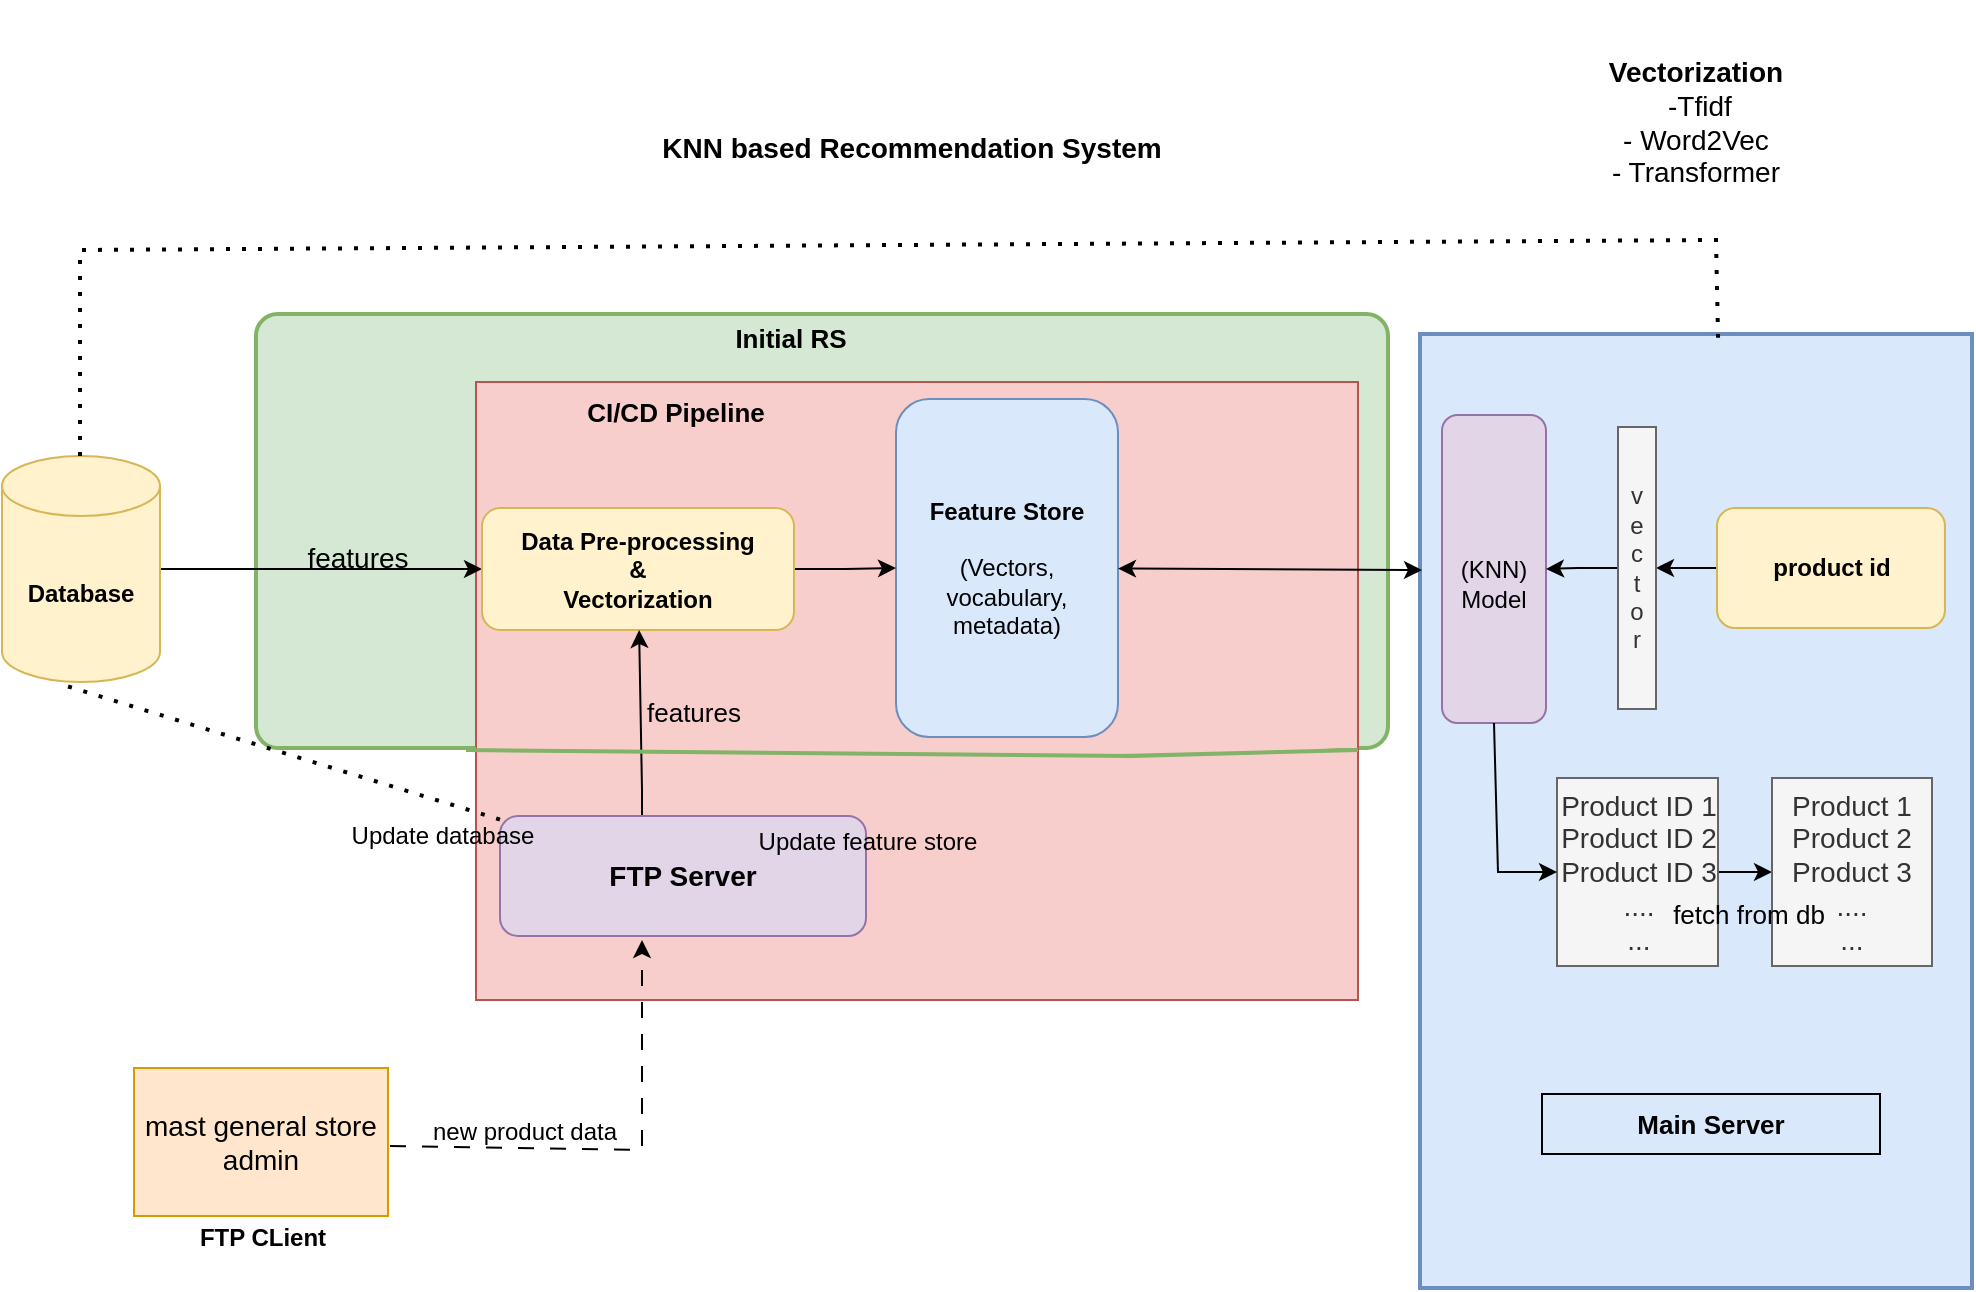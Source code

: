 <mxfile version="20.8.24" type="device"><diagram name="Page-1" id="VkMhyV6LF0ZRVqs4BnRL"><mxGraphModel dx="1690" dy="1011" grid="0" gridSize="10" guides="1" tooltips="1" connect="1" arrows="1" fold="1" page="0" pageScale="1" pageWidth="850" pageHeight="1100" background="none" math="0" shadow="0"><root><mxCell id="0"/><mxCell id="1" parent="0"/><mxCell id="2xVG-4W8yD5Tyyzpdjnp-6" value="" style="rounded=0;whiteSpace=wrap;html=1;strokeWidth=2;fillColor=#dae8fc;strokeColor=#6c8ebf;" parent="1" vertex="1"><mxGeometry x="696" y="106" width="276" height="477" as="geometry"/></mxCell><mxCell id="nMsr1zRD3ZIYj-x7eJeK-38" value="" style="rounded=1;whiteSpace=wrap;html=1;fontSize=14;fillColor=#d5e8d4;strokeColor=#82b366;arcSize=5;strokeWidth=2;gradientColor=none;perimeterSpacing=2;" parent="1" vertex="1"><mxGeometry x="114" y="96" width="566" height="217" as="geometry"/></mxCell><mxCell id="2xVG-4W8yD5Tyyzpdjnp-5" value="" style="rounded=0;whiteSpace=wrap;html=1;fillColor=#f8cecc;strokeColor=#b85450;" parent="1" vertex="1"><mxGeometry x="224" y="130" width="441" height="309" as="geometry"/></mxCell><mxCell id="nMsr1zRD3ZIYj-x7eJeK-5" value="" style="edgeStyle=orthogonalEdgeStyle;rounded=0;orthogonalLoop=1;jettySize=auto;html=1;" parent="1" source="nMsr1zRD3ZIYj-x7eJeK-1" target="nMsr1zRD3ZIYj-x7eJeK-4" edge="1"><mxGeometry relative="1" as="geometry"/></mxCell><mxCell id="nMsr1zRD3ZIYj-x7eJeK-1" value="&lt;b&gt;Database&lt;/b&gt;" style="shape=cylinder3;whiteSpace=wrap;html=1;boundedLbl=1;backgroundOutline=1;size=15;fillColor=#fff2cc;strokeColor=#d6b656;" parent="1" vertex="1"><mxGeometry x="-13" y="167" width="79" height="113" as="geometry"/></mxCell><mxCell id="nMsr1zRD3ZIYj-x7eJeK-3" value="&lt;b&gt;Feature Store&lt;br&gt;&lt;/b&gt;&lt;br&gt;(Vectors, vocabulary, metadata)" style="rounded=1;whiteSpace=wrap;html=1;fillColor=#dae8fc;strokeColor=#6c8ebf;" parent="1" vertex="1"><mxGeometry x="434" y="138.5" width="111" height="169" as="geometry"/></mxCell><mxCell id="nMsr1zRD3ZIYj-x7eJeK-6" value="" style="edgeStyle=orthogonalEdgeStyle;rounded=0;orthogonalLoop=1;jettySize=auto;html=1;" parent="1" source="nMsr1zRD3ZIYj-x7eJeK-4" target="nMsr1zRD3ZIYj-x7eJeK-3" edge="1"><mxGeometry relative="1" as="geometry"/></mxCell><mxCell id="nMsr1zRD3ZIYj-x7eJeK-4" value="&lt;b&gt;Data Pre-processing &lt;/b&gt;&lt;br&gt;&lt;b&gt;&amp;amp; &lt;/b&gt;&lt;br&gt;&lt;b&gt;Vectorization&lt;/b&gt;" style="rounded=1;whiteSpace=wrap;html=1;fillColor=#fff2cc;strokeColor=#d6b656;" parent="1" vertex="1"><mxGeometry x="227" y="193" width="156" height="61" as="geometry"/></mxCell><mxCell id="nMsr1zRD3ZIYj-x7eJeK-24" value="" style="edgeStyle=orthogonalEdgeStyle;rounded=0;orthogonalLoop=1;jettySize=auto;html=1;" parent="1" source="nMsr1zRD3ZIYj-x7eJeK-13" target="nMsr1zRD3ZIYj-x7eJeK-23" edge="1"><mxGeometry relative="1" as="geometry"/></mxCell><mxCell id="nMsr1zRD3ZIYj-x7eJeK-13" value="&lt;b&gt;product id&lt;/b&gt;" style="rounded=1;whiteSpace=wrap;html=1;fillColor=#fff2cc;strokeColor=#d6b656;" parent="1" vertex="1"><mxGeometry x="844.5" y="193" width="114" height="60" as="geometry"/></mxCell><mxCell id="nMsr1zRD3ZIYj-x7eJeK-17" value="&lt;br&gt;(KNN)&lt;br&gt;Model" style="rounded=1;whiteSpace=wrap;html=1;fillColor=#e1d5e7;strokeColor=#9673a6;" parent="1" vertex="1"><mxGeometry x="707" y="146.5" width="52" height="154" as="geometry"/></mxCell><mxCell id="nMsr1zRD3ZIYj-x7eJeK-20" value="" style="endArrow=classic;startArrow=classic;html=1;rounded=0;" parent="1" source="nMsr1zRD3ZIYj-x7eJeK-3" edge="1"><mxGeometry width="50" height="50" relative="1" as="geometry"><mxPoint x="534" y="319" as="sourcePoint"/><mxPoint x="697" y="224" as="targetPoint"/></mxGeometry></mxCell><mxCell id="nMsr1zRD3ZIYj-x7eJeK-25" value="" style="edgeStyle=orthogonalEdgeStyle;rounded=0;orthogonalLoop=1;jettySize=auto;html=1;" parent="1" source="nMsr1zRD3ZIYj-x7eJeK-23" target="nMsr1zRD3ZIYj-x7eJeK-17" edge="1"><mxGeometry relative="1" as="geometry"/></mxCell><mxCell id="nMsr1zRD3ZIYj-x7eJeK-23" value="v&lt;br&gt;e&lt;br&gt;c&lt;br&gt;t&lt;br&gt;o&lt;br&gt;r&lt;br&gt;" style="rounded=0;whiteSpace=wrap;html=1;fillColor=#f5f5f5;fontColor=#333333;strokeColor=#666666;" parent="1" vertex="1"><mxGeometry x="795" y="152.5" width="19" height="141" as="geometry"/></mxCell><mxCell id="2xVG-4W8yD5Tyyzpdjnp-9" value="" style="edgeStyle=orthogonalEdgeStyle;rounded=0;orthogonalLoop=1;jettySize=auto;html=1;fontSize=13;" parent="1" source="nMsr1zRD3ZIYj-x7eJeK-29" target="2xVG-4W8yD5Tyyzpdjnp-8" edge="1"><mxGeometry relative="1" as="geometry"/></mxCell><mxCell id="nMsr1zRD3ZIYj-x7eJeK-29" value="&lt;font style=&quot;font-size: 14px;&quot;&gt;Product ID 1&lt;br&gt;Product ID 2&lt;br&gt;Product ID 3&lt;br&gt;....&lt;br&gt;...&lt;br&gt;&lt;/font&gt;" style="text;html=1;strokeColor=#666666;fillColor=#f5f5f5;align=center;verticalAlign=middle;whiteSpace=wrap;rounded=0;fontColor=#333333;" parent="1" vertex="1"><mxGeometry x="764.5" y="328" width="80.5" height="94" as="geometry"/></mxCell><mxCell id="nMsr1zRD3ZIYj-x7eJeK-32" value="" style="endArrow=classic;html=1;rounded=0;fontSize=14;exitX=0.5;exitY=1;exitDx=0;exitDy=0;" parent="1" source="nMsr1zRD3ZIYj-x7eJeK-17" target="nMsr1zRD3ZIYj-x7eJeK-29" edge="1"><mxGeometry width="50" height="50" relative="1" as="geometry"><mxPoint x="648" y="392.5" as="sourcePoint"/><mxPoint x="846" y="380" as="targetPoint"/><Array as="points"><mxPoint x="735" y="375"/></Array></mxGeometry></mxCell><mxCell id="nMsr1zRD3ZIYj-x7eJeK-34" value="mast general store admin" style="rounded=0;whiteSpace=wrap;html=1;fontSize=14;fillColor=#ffe6cc;strokeColor=#d79b00;" parent="1" vertex="1"><mxGeometry x="53" y="473" width="127" height="74" as="geometry"/></mxCell><mxCell id="nMsr1zRD3ZIYj-x7eJeK-37" value="" style="endArrow=classic;html=1;rounded=0;fontSize=14;dashed=1;dashPattern=8 8;" parent="1" edge="1"><mxGeometry width="50" height="50" relative="1" as="geometry"><mxPoint x="181" y="512" as="sourcePoint"/><mxPoint x="307" y="409" as="targetPoint"/><Array as="points"><mxPoint x="307" y="514"/></Array></mxGeometry></mxCell><mxCell id="nMsr1zRD3ZIYj-x7eJeK-47" value="" style="endArrow=classic;html=1;rounded=0;fontSize=14;" parent="1" target="nMsr1zRD3ZIYj-x7eJeK-4" edge="1"><mxGeometry width="50" height="50" relative="1" as="geometry"><mxPoint x="302" y="358" as="sourcePoint"/><mxPoint x="186" y="307.5" as="targetPoint"/><Array as="points"><mxPoint x="307" y="356"/><mxPoint x="307" y="334"/></Array></mxGeometry></mxCell><mxCell id="nMsr1zRD3ZIYj-x7eJeK-50" value="features" style="text;html=1;strokeColor=none;fillColor=none;align=center;verticalAlign=middle;whiteSpace=wrap;rounded=0;fontSize=14;" parent="1" vertex="1"><mxGeometry x="118" y="203" width="94" height="30" as="geometry"/></mxCell><mxCell id="nMsr1zRD3ZIYj-x7eJeK-51" value="&lt;b&gt;FTP Server&lt;/b&gt;" style="rounded=1;whiteSpace=wrap;html=1;fontSize=14;fillColor=#e1d5e7;strokeColor=#9673a6;" parent="1" vertex="1"><mxGeometry x="236" y="347" width="183" height="60" as="geometry"/></mxCell><mxCell id="T_lMRFGht4-FSUSGF8X_-1" value="&lt;b&gt;&lt;font style=&quot;font-size: 14px;&quot;&gt;KNN based Recommendation System&lt;/font&gt;&lt;/b&gt;" style="text;html=1;strokeColor=none;fillColor=none;align=center;verticalAlign=middle;whiteSpace=wrap;rounded=0;" parent="1" vertex="1"><mxGeometry x="190" y="-20" width="504" height="65" as="geometry"/></mxCell><mxCell id="dZ7VmrF92mtocScNV6TC-1" value="new product data" style="text;html=1;align=center;verticalAlign=middle;resizable=0;points=[];autosize=1;strokeColor=none;fillColor=none;" parent="1" vertex="1"><mxGeometry x="193" y="492" width="110" height="26" as="geometry"/></mxCell><mxCell id="dZ7VmrF92mtocScNV6TC-2" value="Update database" style="text;html=1;align=center;verticalAlign=middle;resizable=0;points=[];autosize=1;strokeColor=none;fillColor=none;" parent="1" vertex="1"><mxGeometry x="152" y="344" width="109" height="26" as="geometry"/></mxCell><mxCell id="dZ7VmrF92mtocScNV6TC-4" value="&lt;font style=&quot;font-size: 14px;&quot;&gt;&lt;b&gt;Vectorization&lt;/b&gt;&lt;br&gt;&amp;nbsp;-Tfidf&lt;br&gt;- Word2Vec&lt;br&gt;- Transformer&lt;/font&gt;" style="text;html=1;strokeColor=none;fillColor=none;align=center;verticalAlign=middle;whiteSpace=wrap;rounded=0;" parent="1" vertex="1"><mxGeometry x="716" y="-61" width="236" height="122" as="geometry"/></mxCell><mxCell id="2xVG-4W8yD5Tyyzpdjnp-1" value="" style="endArrow=none;dashed=1;html=1;dashPattern=1 3;strokeWidth=2;rounded=0;" parent="1" source="nMsr1zRD3ZIYj-x7eJeK-51" edge="1"><mxGeometry width="50" height="50" relative="1" as="geometry"><mxPoint x="39" y="329.5" as="sourcePoint"/><mxPoint x="16" y="281" as="targetPoint"/></mxGeometry></mxCell><mxCell id="2xVG-4W8yD5Tyyzpdjnp-3" value="&lt;b&gt;FTP CLient&lt;/b&gt;" style="text;html=1;align=center;verticalAlign=middle;resizable=0;points=[];autosize=1;strokeColor=none;fillColor=none;" parent="1" vertex="1"><mxGeometry x="76" y="545" width="81" height="26" as="geometry"/></mxCell><mxCell id="2xVG-4W8yD5Tyyzpdjnp-7" value="&lt;b&gt;&lt;font style=&quot;font-size: 13px;&quot;&gt;Main Server&lt;/font&gt;&lt;/b&gt;" style="text;html=1;strokeColor=default;fillColor=none;align=center;verticalAlign=middle;whiteSpace=wrap;rounded=0;" parent="1" vertex="1"><mxGeometry x="757" y="486" width="169" height="30" as="geometry"/></mxCell><mxCell id="2xVG-4W8yD5Tyyzpdjnp-8" value="&lt;font style=&quot;font-size: 14px;&quot;&gt;Product 1&lt;br&gt;Product 2&lt;br&gt;Product 3&lt;br&gt;....&lt;br&gt;...&lt;br&gt;&lt;/font&gt;" style="text;html=1;strokeColor=#666666;fillColor=#f5f5f5;align=center;verticalAlign=middle;whiteSpace=wrap;rounded=0;fontColor=#333333;" parent="1" vertex="1"><mxGeometry x="872" y="328" width="80" height="94" as="geometry"/></mxCell><mxCell id="2xVG-4W8yD5Tyyzpdjnp-11" value="" style="endArrow=none;html=1;rounded=0;fontSize=13;fillColor=#d5e8d4;strokeColor=#82b366;strokeWidth=2;" parent="1" target="2xVG-4W8yD5Tyyzpdjnp-5" edge="1"><mxGeometry width="50" height="50" relative="1" as="geometry"><mxPoint x="547" y="317" as="sourcePoint"/><mxPoint x="545" y="251" as="targetPoint"/><Array as="points"><mxPoint x="665" y="314"/><mxPoint x="552" y="317"/><mxPoint x="219" y="314"/></Array></mxGeometry></mxCell><mxCell id="2xVG-4W8yD5Tyyzpdjnp-12" value="features" style="text;html=1;strokeColor=none;fillColor=none;align=center;verticalAlign=middle;whiteSpace=wrap;rounded=0;fontSize=13;" parent="1" vertex="1"><mxGeometry x="303" y="280" width="60" height="30" as="geometry"/></mxCell><mxCell id="2xVG-4W8yD5Tyyzpdjnp-13" value="&lt;font style=&quot;font-size: 12px;&quot;&gt;Update feature store&lt;/font&gt;" style="text;html=1;strokeColor=none;fillColor=none;align=center;verticalAlign=middle;whiteSpace=wrap;rounded=0;fontSize=13;" parent="1" vertex="1"><mxGeometry x="353" y="344" width="134" height="30" as="geometry"/></mxCell><mxCell id="2xVG-4W8yD5Tyyzpdjnp-14" value="" style="endArrow=none;dashed=1;html=1;dashPattern=1 3;strokeWidth=2;rounded=0;fontSize=13;entryX=0.54;entryY=0.004;entryDx=0;entryDy=0;entryPerimeter=0;" parent="1" target="2xVG-4W8yD5Tyyzpdjnp-6" edge="1"><mxGeometry width="50" height="50" relative="1" as="geometry"><mxPoint x="26" y="167" as="sourcePoint"/><mxPoint x="76" y="117" as="targetPoint"/><Array as="points"><mxPoint x="26" y="64"/><mxPoint x="844" y="59"/></Array></mxGeometry></mxCell><mxCell id="2xVG-4W8yD5Tyyzpdjnp-16" value="fetch from db" style="text;html=1;strokeColor=none;fillColor=none;align=center;verticalAlign=middle;whiteSpace=wrap;rounded=0;fontSize=13;" parent="1" vertex="1"><mxGeometry x="821" y="381" width="79" height="30" as="geometry"/></mxCell><mxCell id="2xVG-4W8yD5Tyyzpdjnp-17" value="&lt;b&gt;Initial RS&lt;/b&gt;" style="text;html=1;strokeColor=none;fillColor=none;align=center;verticalAlign=middle;whiteSpace=wrap;rounded=0;fontSize=13;" parent="1" vertex="1"><mxGeometry x="261" y="93" width="241" height="30" as="geometry"/></mxCell><mxCell id="2xVG-4W8yD5Tyyzpdjnp-18" value="&lt;b&gt;CI/CD Pipeline&lt;/b&gt;" style="text;html=1;strokeColor=none;fillColor=none;align=center;verticalAlign=middle;whiteSpace=wrap;rounded=0;fontSize=13;" parent="1" vertex="1"><mxGeometry x="266" y="130" width="116" height="30" as="geometry"/></mxCell></root></mxGraphModel></diagram></mxfile>